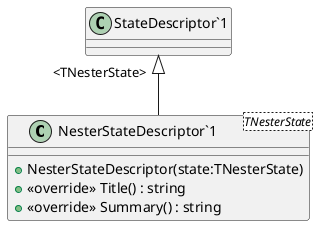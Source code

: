 @startuml
class "NesterStateDescriptor`1"<TNesterState> {
    + NesterStateDescriptor(state:TNesterState)
    + <<override>> Title() : string
    + <<override>> Summary() : string
}
"StateDescriptor`1" "<TNesterState>" <|-- "NesterStateDescriptor`1"
@enduml
